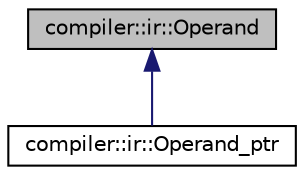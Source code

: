 digraph "compiler::ir::Operand"
{
 // LATEX_PDF_SIZE
  edge [fontname="Helvetica",fontsize="10",labelfontname="Helvetica",labelfontsize="10"];
  node [fontname="Helvetica",fontsize="10",shape=record];
  Node1 [label="compiler::ir::Operand",height=0.2,width=0.4,color="black", fillcolor="grey75", style="filled", fontcolor="black",tooltip="Base class for operand in the IR."];
  Node1 -> Node2 [dir="back",color="midnightblue",fontsize="10",style="solid",fontname="Helvetica"];
  Node2 [label="compiler::ir::Operand_ptr",height=0.2,width=0.4,color="black", fillcolor="white", style="filled",URL="$classcompiler_1_1ir_1_1_operand__ptr.html",tooltip="Class for pointer types."];
}
